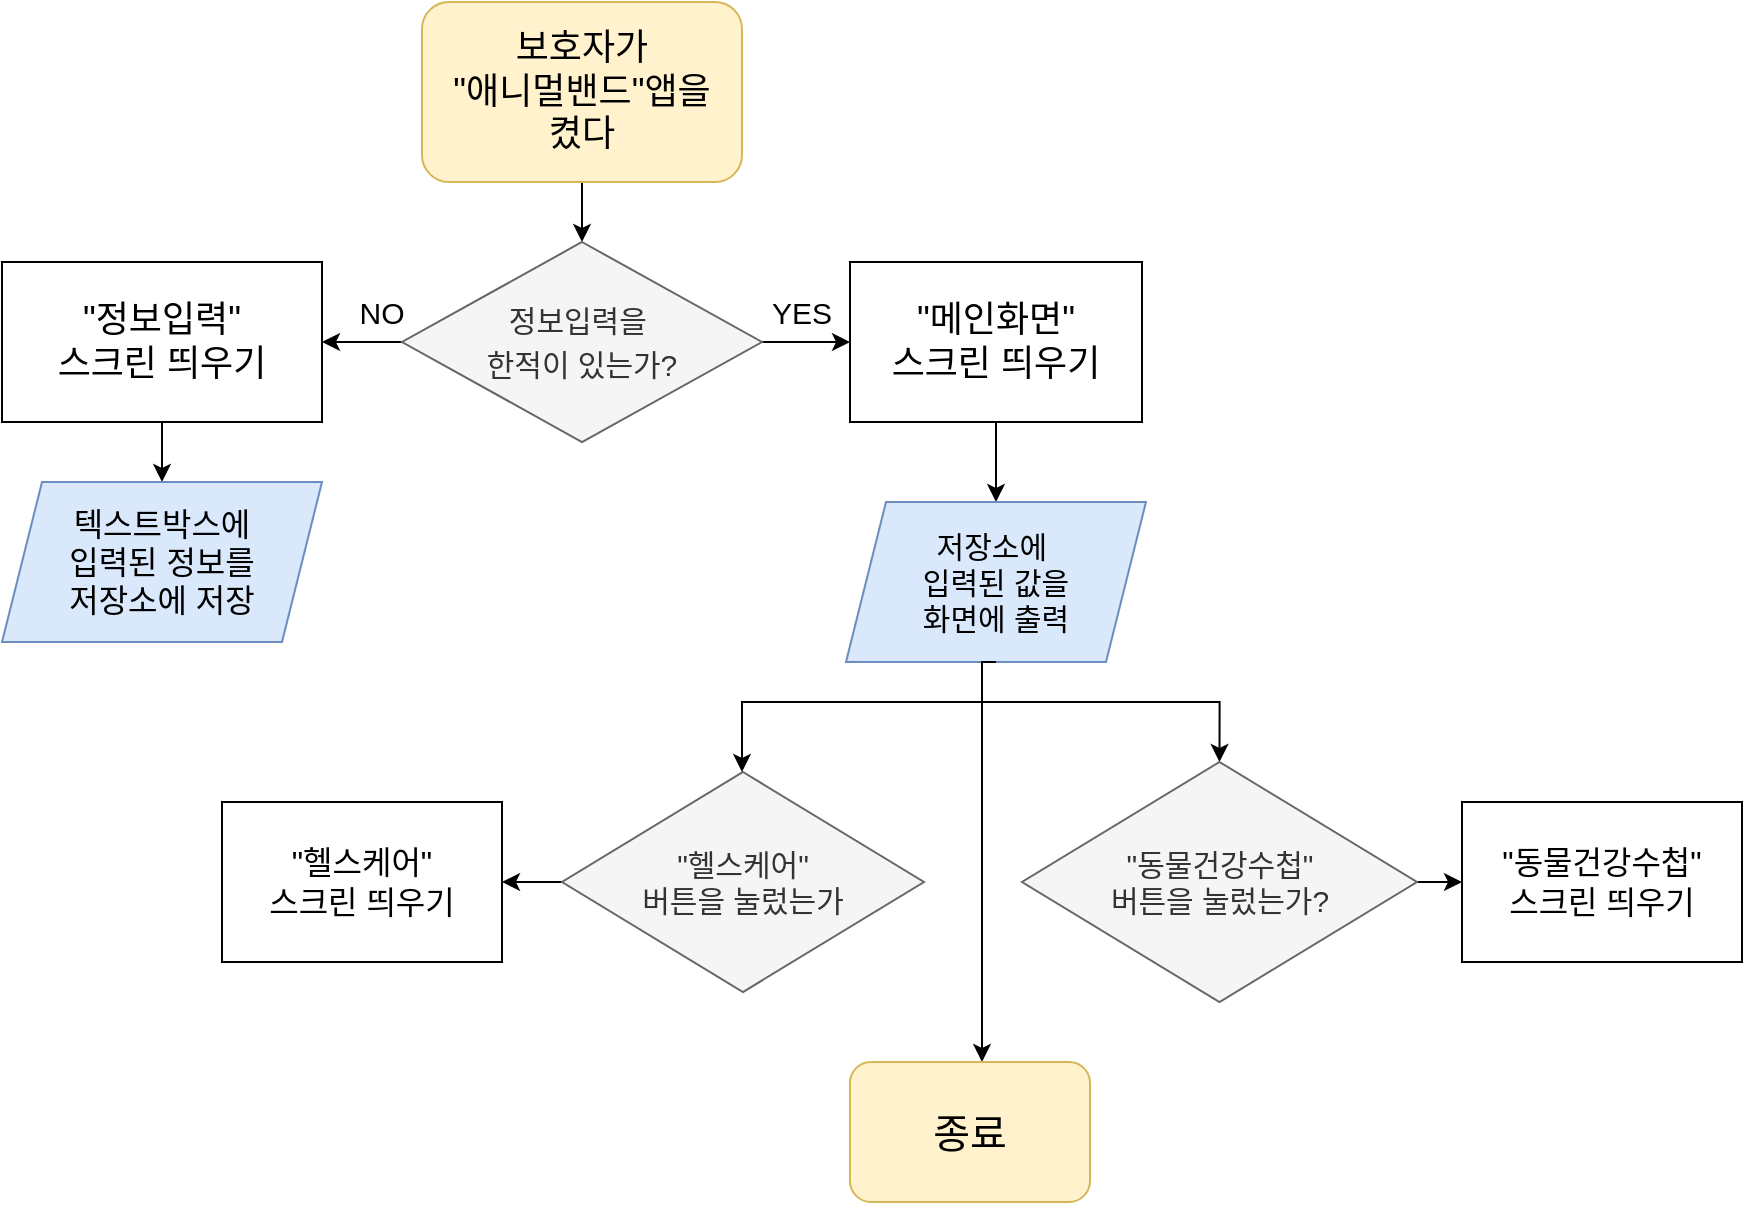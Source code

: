 <mxfile version="13.8.3" type="github"><diagram id="v9wwCKNBpicsPbPjV2Z7" name="Page-1"><mxGraphModel dx="1038" dy="579" grid="1" gridSize="10" guides="1" tooltips="1" connect="1" arrows="1" fold="1" page="1" pageScale="1" pageWidth="1827" pageHeight="1869" math="0" shadow="0"><root><mxCell id="0"/><mxCell id="1" parent="0"/><mxCell id="uGR7MtjfXttv63hi-17V-6" value="" style="edgeStyle=orthogonalEdgeStyle;rounded=0;orthogonalLoop=1;jettySize=auto;html=1;fontSize=18;" edge="1" parent="1" source="uGR7MtjfXttv63hi-17V-3" target="uGR7MtjfXttv63hi-17V-4"><mxGeometry relative="1" as="geometry"/></mxCell><mxCell id="uGR7MtjfXttv63hi-17V-3" value="&lt;font style=&quot;font-size: 18px&quot;&gt;보호자가 &lt;br&gt;&quot;애니멀밴드&quot;앱을&lt;br style=&quot;font-size: 18px&quot;&gt;켰다&lt;br style=&quot;font-size: 18px&quot;&gt;&lt;/font&gt;" style="rounded=1;whiteSpace=wrap;html=1;fontSize=18;fillColor=#fff2cc;strokeColor=#d6b656;" vertex="1" parent="1"><mxGeometry x="420" y="70" width="160" height="90" as="geometry"/></mxCell><mxCell id="uGR7MtjfXttv63hi-17V-8" value="" style="edgeStyle=orthogonalEdgeStyle;rounded=0;orthogonalLoop=1;jettySize=auto;html=1;fontSize=18;" edge="1" parent="1" source="uGR7MtjfXttv63hi-17V-4" target="uGR7MtjfXttv63hi-17V-7"><mxGeometry relative="1" as="geometry"/></mxCell><mxCell id="uGR7MtjfXttv63hi-17V-10" value="" style="edgeStyle=orthogonalEdgeStyle;rounded=0;orthogonalLoop=1;jettySize=auto;html=1;fontSize=18;" edge="1" parent="1" source="uGR7MtjfXttv63hi-17V-4" target="uGR7MtjfXttv63hi-17V-9"><mxGeometry relative="1" as="geometry"/></mxCell><mxCell id="uGR7MtjfXttv63hi-17V-4" value="&lt;span style=&quot;font-size: 15px&quot;&gt;정보입력을&amp;nbsp;&lt;/span&gt;&lt;br style=&quot;font-size: 15px&quot;&gt;&lt;span style=&quot;font-size: 15px&quot;&gt;한적이 있는가?&lt;/span&gt;" style="rhombus;whiteSpace=wrap;html=1;fontSize=18;fillColor=#f5f5f5;strokeColor=#666666;fontColor=#333333;" vertex="1" parent="1"><mxGeometry x="410" y="190" width="180" height="100" as="geometry"/></mxCell><mxCell id="uGR7MtjfXttv63hi-17V-13" value="" style="edgeStyle=orthogonalEdgeStyle;rounded=0;orthogonalLoop=1;jettySize=auto;html=1;fontSize=18;" edge="1" parent="1" source="uGR7MtjfXttv63hi-17V-7" target="uGR7MtjfXttv63hi-17V-12"><mxGeometry relative="1" as="geometry"/></mxCell><mxCell id="uGR7MtjfXttv63hi-17V-7" value="&lt;span&gt;&quot;정보입력&quot;&lt;/span&gt;&lt;br&gt;&lt;span&gt;스크린 띄우기&lt;/span&gt;" style="whiteSpace=wrap;html=1;fontSize=18;" vertex="1" parent="1"><mxGeometry x="210" y="200" width="160" height="80" as="geometry"/></mxCell><mxCell id="uGR7MtjfXttv63hi-17V-17" value="" style="edgeStyle=orthogonalEdgeStyle;rounded=0;orthogonalLoop=1;jettySize=auto;html=1;fontSize=16;" edge="1" parent="1" source="uGR7MtjfXttv63hi-17V-9" target="uGR7MtjfXttv63hi-17V-16"><mxGeometry relative="1" as="geometry"/></mxCell><mxCell id="uGR7MtjfXttv63hi-17V-9" value="&lt;span&gt;&quot;메인화면&quot;&lt;/span&gt;&lt;br&gt;&lt;span&gt;스크린 띄우기&lt;/span&gt;" style="whiteSpace=wrap;html=1;fontSize=18;" vertex="1" parent="1"><mxGeometry x="634" y="200" width="146" height="80" as="geometry"/></mxCell><mxCell id="uGR7MtjfXttv63hi-17V-12" value="텍스트박스에&lt;br style=&quot;font-size: 16px;&quot;&gt;입력된 정보를&lt;br style=&quot;font-size: 16px;&quot;&gt;저장소에 저장" style="shape=parallelogram;perimeter=parallelogramPerimeter;whiteSpace=wrap;html=1;fixedSize=1;fontSize=16;fillColor=#dae8fc;strokeColor=#6c8ebf;" vertex="1" parent="1"><mxGeometry x="210" y="310" width="160" height="80" as="geometry"/></mxCell><mxCell id="uGR7MtjfXttv63hi-17V-21" value="" style="edgeStyle=orthogonalEdgeStyle;rounded=0;orthogonalLoop=1;jettySize=auto;html=1;fontSize=15;entryX=0.5;entryY=0;entryDx=0;entryDy=0;" edge="1" parent="1" source="uGR7MtjfXttv63hi-17V-16" target="uGR7MtjfXttv63hi-17V-20"><mxGeometry relative="1" as="geometry"><Array as="points"><mxPoint x="700" y="420"/><mxPoint x="819" y="420"/></Array></mxGeometry></mxCell><mxCell id="uGR7MtjfXttv63hi-17V-16" value="&lt;span&gt;저장소에&amp;nbsp;&lt;/span&gt;&lt;br&gt;&lt;span&gt;입력된 값을&lt;/span&gt;&lt;br&gt;&lt;span&gt;화면에 출력&lt;/span&gt;" style="shape=parallelogram;perimeter=parallelogramPerimeter;whiteSpace=wrap;html=1;fixedSize=1;fontSize=15;fillColor=#dae8fc;strokeColor=#6c8ebf;" vertex="1" parent="1"><mxGeometry x="632" y="320" width="150" height="80" as="geometry"/></mxCell><mxCell id="uGR7MtjfXttv63hi-17V-26" value="" style="edgeStyle=orthogonalEdgeStyle;rounded=0;orthogonalLoop=1;jettySize=auto;html=1;fontSize=15;" edge="1" parent="1" source="uGR7MtjfXttv63hi-17V-20" target="uGR7MtjfXttv63hi-17V-25"><mxGeometry relative="1" as="geometry"/></mxCell><mxCell id="uGR7MtjfXttv63hi-17V-20" value="&lt;span&gt;&quot;동물건강수첩&quot;&lt;/span&gt;&lt;br&gt;&lt;span&gt;버튼을 눌렀는가?&lt;/span&gt;" style="rhombus;whiteSpace=wrap;html=1;fontSize=15;fillColor=#f5f5f5;strokeColor=#666666;fontColor=#333333;" vertex="1" parent="1"><mxGeometry x="720" y="450" width="197.5" height="120" as="geometry"/></mxCell><mxCell id="uGR7MtjfXttv63hi-17V-24" value="YES" style="text;html=1;strokeColor=none;fillColor=none;align=center;verticalAlign=middle;whiteSpace=wrap;rounded=0;fontSize=15;" vertex="1" parent="1"><mxGeometry x="590" y="210" width="40" height="30" as="geometry"/></mxCell><mxCell id="uGR7MtjfXttv63hi-17V-25" value="&lt;span&gt;&quot;동물건강수첩&quot;&lt;/span&gt;&lt;br&gt;&lt;span&gt;스크린 띄우기&lt;/span&gt;" style="whiteSpace=wrap;html=1;fontSize=16;" vertex="1" parent="1"><mxGeometry x="940" y="470" width="140" height="80" as="geometry"/></mxCell><mxCell id="uGR7MtjfXttv63hi-17V-37" value="" style="edgeStyle=orthogonalEdgeStyle;rounded=0;orthogonalLoop=1;jettySize=auto;html=1;fontSize=16;" edge="1" parent="1" source="uGR7MtjfXttv63hi-17V-27" target="uGR7MtjfXttv63hi-17V-36"><mxGeometry relative="1" as="geometry"/></mxCell><mxCell id="uGR7MtjfXttv63hi-17V-27" value="&quot;헬스케어&quot;&lt;br&gt;버튼을 눌렀는가" style="rhombus;whiteSpace=wrap;html=1;fontSize=15;fillColor=#f5f5f5;strokeColor=#666666;fontColor=#333333;" vertex="1" parent="1"><mxGeometry x="490" y="455" width="181" height="110" as="geometry"/></mxCell><mxCell id="uGR7MtjfXttv63hi-17V-32" value="" style="edgeStyle=orthogonalEdgeStyle;rounded=0;orthogonalLoop=1;jettySize=auto;html=1;fontSize=15;exitX=0.5;exitY=1;exitDx=0;exitDy=0;" edge="1" parent="1" source="uGR7MtjfXttv63hi-17V-16"><mxGeometry relative="1" as="geometry"><mxPoint x="480" y="405" as="sourcePoint"/><mxPoint x="580" y="455" as="targetPoint"/><Array as="points"><mxPoint x="700" y="400"/><mxPoint x="700" y="420"/><mxPoint x="580" y="420"/></Array></mxGeometry></mxCell><mxCell id="uGR7MtjfXttv63hi-17V-33" value="" style="endArrow=classic;html=1;fontSize=16;" edge="1" parent="1"><mxGeometry width="50" height="50" relative="1" as="geometry"><mxPoint x="700" y="420" as="sourcePoint"/><mxPoint x="700" y="600" as="targetPoint"/></mxGeometry></mxCell><mxCell id="uGR7MtjfXttv63hi-17V-34" value="&lt;font style=&quot;font-size: 20px&quot;&gt;종료&lt;/font&gt;" style="rounded=1;whiteSpace=wrap;html=1;fontSize=16;fillColor=#fff2cc;strokeColor=#d6b656;" vertex="1" parent="1"><mxGeometry x="634" y="600" width="120" height="70" as="geometry"/></mxCell><mxCell id="uGR7MtjfXttv63hi-17V-36" value="&quot;헬스케어&quot;&lt;br style=&quot;font-size: 16px&quot;&gt;스크린 띄우기" style="whiteSpace=wrap;html=1;fontSize=16;" vertex="1" parent="1"><mxGeometry x="320" y="470" width="140" height="80" as="geometry"/></mxCell><mxCell id="uGR7MtjfXttv63hi-17V-38" value="NO" style="text;html=1;strokeColor=none;fillColor=none;align=center;verticalAlign=middle;whiteSpace=wrap;rounded=0;fontSize=15;" vertex="1" parent="1"><mxGeometry x="380" y="210" width="40" height="30" as="geometry"/></mxCell></root></mxGraphModel></diagram></mxfile>